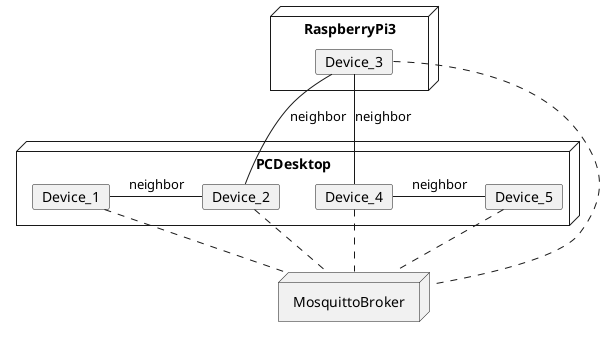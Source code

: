 @startuml
node RaspberryPi3 as RB {
    card Device_3 as D3
}
node PCDesktop as LN {
    card Device_1 as D1
    card Device_2 as D2
    card Device_4 as D4
    card Device_5 as D5
}

node MosquittoBroker as BR

D1 -right- D2: neighbor
D2 -up- D3: neighbor
D3 -down- D4: neighbor
D4 -right- D5: neighbor

D1 .. BR
D2 .. BR
D3 .. BR
D4 .. BR
D5 .. BR
@enduml